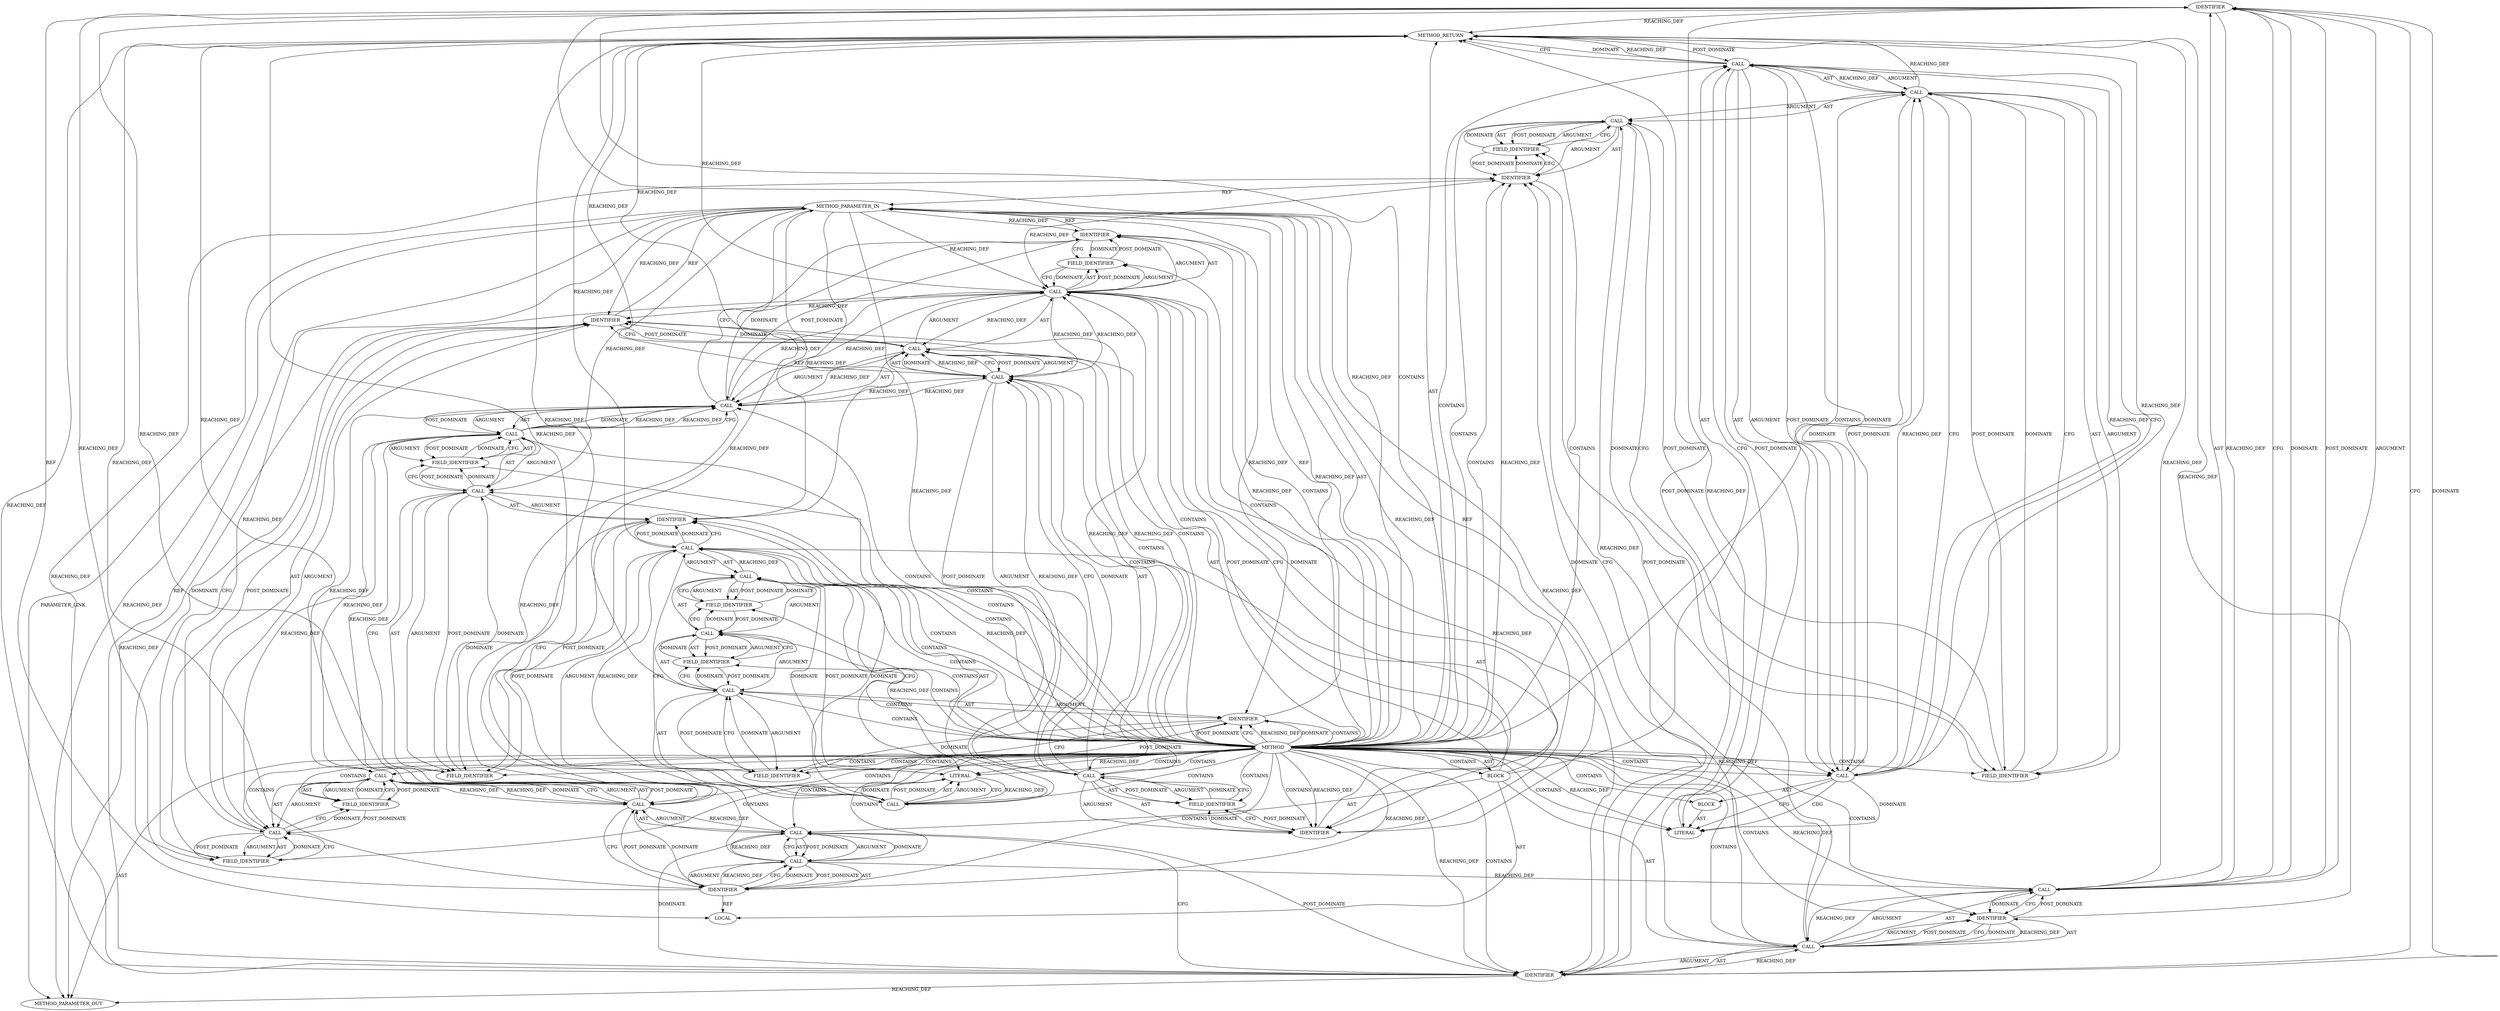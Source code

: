 digraph {
  9596 [label=IDENTIFIER ORDER=1 ARGUMENT_INDEX=1 CODE="bv" COLUMN_NUMBER=21 LINE_NUMBER=2969 TYPE_FULL_NAME="bio_vec" NAME="bv"]
  9557 [label=METHOD_PARAMETER_IN ORDER=1 CODE="struct ceph_connection *con" IS_VARIADIC=false COLUMN_NUMBER=24 LINE_NUMBER=2960 TYPE_FULL_NAME="ceph_connection*" EVALUATION_STRATEGY="BY_VALUE" INDEX=1 NAME="con"]
  9578 [label=IDENTIFIER ORDER=1 ARGUMENT_INDEX=1 CODE="con" COLUMN_NUMBER=49 LINE_NUMBER=2965 TYPE_FULL_NAME="ceph_connection*" NAME="con"]
  9591 [label=CALL ORDER=2 ARGUMENT_INDEX=2 CODE="&bv" COLUMN_NUMBER=35 METHOD_FULL_NAME="<operator>.addressOf" LINE_NUMBER=2968 TYPE_FULL_NAME="<empty>" DISPATCH_TYPE="STATIC_DISPATCH" SIGNATURE="" NAME="<operator>.addressOf"]
  9564 [label=IDENTIFIER ORDER=1 ARGUMENT_INDEX=1 CODE="con" COLUMN_NUMBER=2 LINE_NUMBER=2964 TYPE_FULL_NAME="ceph_connection*" NAME="con"]
  9584 [label=CALL ORDER=4 ARGUMENT_INDEX=-1 CODE="get_bvec_at(&con->v2.out_cursor, &bv)" COLUMN_NUMBER=2 METHOD_FULL_NAME="get_bvec_at" LINE_NUMBER=2968 TYPE_FULL_NAME="<empty>" DISPATCH_TYPE="STATIC_DISPATCH" SIGNATURE="" NAME="get_bvec_at"]
  9583 [label=FIELD_IDENTIFIER ORDER=2 ARGUMENT_INDEX=2 CODE="out_msg" COLUMN_NUMBER=16 LINE_NUMBER=2966 CANONICAL_NAME="out_msg"]
  9602 [label=FIELD_IDENTIFIER ORDER=2 ARGUMENT_INDEX=2 CODE="v2" COLUMN_NUMBER=2 LINE_NUMBER=2970 CANONICAL_NAME="v2"]
  9561 [label=CALL ORDER=1 ARGUMENT_INDEX=1 CODE="con->v2.out_epil.data_crc" COLUMN_NUMBER=2 METHOD_FULL_NAME="<operator>.fieldAccess" LINE_NUMBER=2964 TYPE_FULL_NAME="<empty>" DISPATCH_TYPE="STATIC_DISPATCH" SIGNATURE="" NAME="<operator>.fieldAccess"]
  9600 [label=CALL ORDER=1 ARGUMENT_INDEX=1 CODE="con->v2" COLUMN_NUMBER=2 METHOD_FULL_NAME="<operator>.indirectFieldAccess" LINE_NUMBER=2970 TYPE_FULL_NAME="<empty>" DISPATCH_TYPE="STATIC_DISPATCH" SIGNATURE="" NAME="<operator>.indirectFieldAccess"]
  9593 [label=CALL ORDER=5 ARGUMENT_INDEX=-1 CODE="set_out_bvec(con, &bv, true)" COLUMN_NUMBER=2 METHOD_FULL_NAME="set_out_bvec" LINE_NUMBER=2969 TYPE_FULL_NAME="<empty>" DISPATCH_TYPE="STATIC_DISPATCH" SIGNATURE="" NAME="set_out_bvec"]
  9590 [label=FIELD_IDENTIFIER ORDER=2 ARGUMENT_INDEX=2 CODE="out_cursor" COLUMN_NUMBER=15 LINE_NUMBER=2968 CANONICAL_NAME="out_cursor"]
  9592 [label=IDENTIFIER ORDER=1 ARGUMENT_INDEX=1 CODE="bv" COLUMN_NUMBER=36 LINE_NUMBER=2968 TYPE_FULL_NAME="bio_vec" NAME="bv"]
  9559 [label=LOCAL ORDER=1 CODE="struct bio_vec bv" COLUMN_NUMBER=17 LINE_NUMBER=2962 TYPE_FULL_NAME="bio_vec" NAME="bv"]
  9605 [label=BLOCK ORDER=1 ARGUMENT_INDEX=1 CODE="<empty>" TYPE_FULL_NAME="void"]
  9601 [label=IDENTIFIER ORDER=1 ARGUMENT_INDEX=1 CODE="con" COLUMN_NUMBER=2 LINE_NUMBER=2970 TYPE_FULL_NAME="ceph_connection*" NAME="con"]
  9577 [label=CALL ORDER=2 ARGUMENT_INDEX=2 CODE="con->out_msg" COLUMN_NUMBER=49 METHOD_FULL_NAME="<operator>.indirectFieldAccess" LINE_NUMBER=2965 TYPE_FULL_NAME="<empty>" DISPATCH_TYPE="STATIC_DISPATCH" SIGNATURE="" NAME="<operator>.indirectFieldAccess"]
  9571 [label=CALL ORDER=1 ARGUMENT_INDEX=1 CODE="&con->v2.out_cursor" COLUMN_NUMBER=28 METHOD_FULL_NAME="<operator>.addressOf" LINE_NUMBER=2965 TYPE_FULL_NAME="<empty>" DISPATCH_TYPE="STATIC_DISPATCH" SIGNATURE="" NAME="<operator>.addressOf"]
  9569 [label=LITERAL ORDER=1 ARGUMENT_INDEX=1 CODE="1" COLUMN_NUMBER=31 LINE_NUMBER=2964 TYPE_FULL_NAME="int"]
  9567 [label=FIELD_IDENTIFIER ORDER=2 ARGUMENT_INDEX=2 CODE="data_crc" COLUMN_NUMBER=2 LINE_NUMBER=2964 CANONICAL_NAME="data_crc"]
  9598 [label=CALL ORDER=6 ARGUMENT_INDEX=-1 CODE="con->v2.out_state = OUT_S_QUEUE_DATA_CONT" COLUMN_NUMBER=2 METHOD_FULL_NAME="<operator>.assignment" LINE_NUMBER=2970 TYPE_FULL_NAME="<empty>" DISPATCH_TYPE="STATIC_DISPATCH" SIGNATURE="" NAME="<operator>.assignment"]
  9576 [label=FIELD_IDENTIFIER ORDER=2 ARGUMENT_INDEX=2 CODE="out_cursor" COLUMN_NUMBER=29 LINE_NUMBER=2965 CANONICAL_NAME="out_cursor"]
  9606 [label=LITERAL ORDER=1 ARGUMENT_INDEX=1 CODE="2" COLUMN_NUMBER=22 LINE_NUMBER=2970 TYPE_FULL_NAME="int"]
  9563 [label=CALL ORDER=1 ARGUMENT_INDEX=1 CODE="con->v2" COLUMN_NUMBER=2 METHOD_FULL_NAME="<operator>.indirectFieldAccess" LINE_NUMBER=2964 TYPE_FULL_NAME="<empty>" DISPATCH_TYPE="STATIC_DISPATCH" SIGNATURE="" NAME="<operator>.indirectFieldAccess"]
  9575 [label=FIELD_IDENTIFIER ORDER=2 ARGUMENT_INDEX=2 CODE="v2" COLUMN_NUMBER=29 LINE_NUMBER=2965 CANONICAL_NAME="v2"]
  9580 [label=CALL ORDER=3 ARGUMENT_INDEX=3 CODE="data_len(con->out_msg)" COLUMN_NUMBER=7 METHOD_FULL_NAME="data_len" LINE_NUMBER=2966 TYPE_FULL_NAME="<empty>" DISPATCH_TYPE="STATIC_DISPATCH" SIGNATURE="" NAME="data_len"]
  9607 [label=METHOD_RETURN ORDER=3 CODE="RET" COLUMN_NUMBER=1 LINE_NUMBER=2960 TYPE_FULL_NAME="void" EVALUATION_STRATEGY="BY_VALUE"]
  9581 [label=CALL ORDER=1 ARGUMENT_INDEX=1 CODE="con->out_msg" COLUMN_NUMBER=16 METHOD_FULL_NAME="<operator>.indirectFieldAccess" LINE_NUMBER=2966 TYPE_FULL_NAME="<empty>" DISPATCH_TYPE="STATIC_DISPATCH" SIGNATURE="" NAME="<operator>.indirectFieldAccess"]
  9565 [label=FIELD_IDENTIFIER ORDER=2 ARGUMENT_INDEX=2 CODE="v2" COLUMN_NUMBER=2 LINE_NUMBER=2964 CANONICAL_NAME="v2"]
  9560 [label=CALL ORDER=2 ARGUMENT_INDEX=-1 CODE="con->v2.out_epil.data_crc = -1" COLUMN_NUMBER=2 METHOD_FULL_NAME="<operator>.assignment" LINE_NUMBER=2964 TYPE_FULL_NAME="<empty>" DISPATCH_TYPE="STATIC_DISPATCH" SIGNATURE="" NAME="<operator>.assignment"]
  9566 [label=FIELD_IDENTIFIER ORDER=2 ARGUMENT_INDEX=2 CODE="out_epil" COLUMN_NUMBER=2 LINE_NUMBER=2964 CANONICAL_NAME="out_epil"]
  9604 [label=CALL ORDER=2 ARGUMENT_INDEX=2 CODE="OUT_S_QUEUE_DATA_CONT" COLUMN_NUMBER=22 METHOD_FULL_NAME="messenger_v2.c:65:65:OUT_S_QUEUE_DATA_CONT:0" LINE_NUMBER=2970 TYPE_FULL_NAME="int" DISPATCH_TYPE="INLINED" SIGNATURE="" NAME="OUT_S_QUEUE_DATA_CONT"]
  9599 [label=CALL ORDER=1 ARGUMENT_INDEX=1 CODE="con->v2.out_state" COLUMN_NUMBER=2 METHOD_FULL_NAME="<operator>.fieldAccess" LINE_NUMBER=2970 TYPE_FULL_NAME="<empty>" DISPATCH_TYPE="STATIC_DISPATCH" SIGNATURE="" NAME="<operator>.fieldAccess"]
  9558 [label=BLOCK ORDER=2 ARGUMENT_INDEX=-1 CODE="{
	struct bio_vec bv;

	con->v2.out_epil.data_crc = -1;
	ceph_msg_data_cursor_init(&con->v2.out_cursor, con->out_msg,
				  data_len(con->out_msg));

	get_bvec_at(&con->v2.out_cursor, &bv);
	set_out_bvec(con, &bv, true);
	con->v2.out_state = OUT_S_QUEUE_DATA_CONT;
}" COLUMN_NUMBER=1 LINE_NUMBER=2961 TYPE_FULL_NAME="void"]
  9589 [label=FIELD_IDENTIFIER ORDER=2 ARGUMENT_INDEX=2 CODE="v2" COLUMN_NUMBER=15 LINE_NUMBER=2968 CANONICAL_NAME="v2"]
  9585 [label=CALL ORDER=1 ARGUMENT_INDEX=1 CODE="&con->v2.out_cursor" COLUMN_NUMBER=14 METHOD_FULL_NAME="<operator>.addressOf" LINE_NUMBER=2968 TYPE_FULL_NAME="<empty>" DISPATCH_TYPE="STATIC_DISPATCH" SIGNATURE="" NAME="<operator>.addressOf"]
  9587 [label=CALL ORDER=1 ARGUMENT_INDEX=1 CODE="con->v2" COLUMN_NUMBER=15 METHOD_FULL_NAME="<operator>.indirectFieldAccess" LINE_NUMBER=2968 TYPE_FULL_NAME="<empty>" DISPATCH_TYPE="STATIC_DISPATCH" SIGNATURE="" NAME="<operator>.indirectFieldAccess"]
  9572 [label=CALL ORDER=1 ARGUMENT_INDEX=1 CODE="con->v2.out_cursor" COLUMN_NUMBER=29 METHOD_FULL_NAME="<operator>.fieldAccess" LINE_NUMBER=2965 TYPE_FULL_NAME="<empty>" DISPATCH_TYPE="STATIC_DISPATCH" SIGNATURE="" NAME="<operator>.fieldAccess"]
  9573 [label=CALL ORDER=1 ARGUMENT_INDEX=1 CODE="con->v2" COLUMN_NUMBER=29 METHOD_FULL_NAME="<operator>.indirectFieldAccess" LINE_NUMBER=2965 TYPE_FULL_NAME="<empty>" DISPATCH_TYPE="STATIC_DISPATCH" SIGNATURE="" NAME="<operator>.indirectFieldAccess"]
  9594 [label=IDENTIFIER ORDER=1 ARGUMENT_INDEX=1 CODE="con" COLUMN_NUMBER=15 LINE_NUMBER=2969 TYPE_FULL_NAME="ceph_connection*" NAME="con"]
  9570 [label=CALL ORDER=3 ARGUMENT_INDEX=-1 CODE="ceph_msg_data_cursor_init(&con->v2.out_cursor, con->out_msg,
				  data_len(con->out_msg))" COLUMN_NUMBER=2 METHOD_FULL_NAME="ceph_msg_data_cursor_init" LINE_NUMBER=2965 TYPE_FULL_NAME="<empty>" DISPATCH_TYPE="STATIC_DISPATCH" SIGNATURE="" NAME="ceph_msg_data_cursor_init"]
  9579 [label=FIELD_IDENTIFIER ORDER=2 ARGUMENT_INDEX=2 CODE="out_msg" COLUMN_NUMBER=49 LINE_NUMBER=2965 CANONICAL_NAME="out_msg"]
  9586 [label=CALL ORDER=1 ARGUMENT_INDEX=1 CODE="con->v2.out_cursor" COLUMN_NUMBER=15 METHOD_FULL_NAME="<operator>.fieldAccess" LINE_NUMBER=2968 TYPE_FULL_NAME="<empty>" DISPATCH_TYPE="STATIC_DISPATCH" SIGNATURE="" NAME="<operator>.fieldAccess"]
  9595 [label=CALL ORDER=2 ARGUMENT_INDEX=2 CODE="&bv" COLUMN_NUMBER=20 METHOD_FULL_NAME="<operator>.addressOf" LINE_NUMBER=2969 TYPE_FULL_NAME="<empty>" DISPATCH_TYPE="STATIC_DISPATCH" SIGNATURE="" NAME="<operator>.addressOf"]
  9597 [label=IDENTIFIER ORDER=3 ARGUMENT_INDEX=3 CODE="true" COLUMN_NUMBER=25 LINE_NUMBER=2969 TYPE_FULL_NAME="ANY" NAME="true"]
  9568 [label=CALL ORDER=2 ARGUMENT_INDEX=2 CODE="-1" COLUMN_NUMBER=30 METHOD_FULL_NAME="<operator>.minus" LINE_NUMBER=2964 TYPE_FULL_NAME="<empty>" DISPATCH_TYPE="STATIC_DISPATCH" SIGNATURE="" NAME="<operator>.minus"]
  9582 [label=IDENTIFIER ORDER=1 ARGUMENT_INDEX=1 CODE="con" COLUMN_NUMBER=16 LINE_NUMBER=2966 TYPE_FULL_NAME="ceph_connection*" NAME="con"]
  9574 [label=IDENTIFIER ORDER=1 ARGUMENT_INDEX=1 CODE="con" COLUMN_NUMBER=29 LINE_NUMBER=2965 TYPE_FULL_NAME="ceph_connection*" NAME="con"]
  9562 [label=CALL ORDER=1 ARGUMENT_INDEX=1 CODE="con->v2.out_epil" COLUMN_NUMBER=2 METHOD_FULL_NAME="<operator>.fieldAccess" LINE_NUMBER=2964 TYPE_FULL_NAME="<empty>" DISPATCH_TYPE="STATIC_DISPATCH" SIGNATURE="" NAME="<operator>.fieldAccess"]
  9556 [label=METHOD COLUMN_NUMBER=1 LINE_NUMBER=2960 COLUMN_NUMBER_END=21 IS_EXTERNAL=false SIGNATURE="void queue_data (ceph_connection*)" NAME="queue_data" AST_PARENT_TYPE="TYPE_DECL" AST_PARENT_FULL_NAME="messenger_v2.c:<global>" ORDER=113 CODE="static void queue_data(struct ceph_connection *con)
{
	struct bio_vec bv;

	con->v2.out_epil.data_crc = -1;
	ceph_msg_data_cursor_init(&con->v2.out_cursor, con->out_msg,
				  data_len(con->out_msg));

	get_bvec_at(&con->v2.out_cursor, &bv);
	set_out_bvec(con, &bv, true);
	con->v2.out_state = OUT_S_QUEUE_DATA_CONT;
}" FULL_NAME="queue_data" LINE_NUMBER_END=2970 FILENAME="messenger_v2.c"]
  9603 [label=FIELD_IDENTIFIER ORDER=2 ARGUMENT_INDEX=2 CODE="out_state" COLUMN_NUMBER=2 LINE_NUMBER=2970 CANONICAL_NAME="out_state"]
  13287 [label=METHOD_PARAMETER_OUT ORDER=1 CODE="struct ceph_connection *con" IS_VARIADIC=false COLUMN_NUMBER=24 LINE_NUMBER=2960 TYPE_FULL_NAME="ceph_connection*" EVALUATION_STRATEGY="BY_VALUE" INDEX=1 NAME="con"]
  9588 [label=IDENTIFIER ORDER=1 ARGUMENT_INDEX=1 CODE="con" COLUMN_NUMBER=15 LINE_NUMBER=2968 TYPE_FULL_NAME="ceph_connection*" NAME="con"]
  9587 -> 9588 [label=ARGUMENT ]
  9593 -> 9595 [label=ARGUMENT ]
  9580 -> 9570 [label=DOMINATE ]
  9585 -> 9607 [label=REACHING_DEF VARIABLE="&con->v2.out_cursor"]
  9568 -> 9560 [label=REACHING_DEF VARIABLE="-1"]
  9596 -> 9595 [label=REACHING_DEF VARIABLE="bv"]
  9556 -> 9596 [label=REACHING_DEF VARIABLE=""]
  9592 -> 9591 [label=REACHING_DEF VARIABLE="bv"]
  9596 -> 9607 [label=REACHING_DEF VARIABLE="bv"]
  9556 -> 9587 [label=CONTAINS ]
  9585 -> 9584 [label=REACHING_DEF VARIABLE="&con->v2.out_cursor"]
  9556 -> 13287 [label=AST ]
  9563 -> 9564 [label=AST ]
  9581 -> 9580 [label=REACHING_DEF VARIABLE="con->out_msg"]
  9563 -> 9564 [label=ARGUMENT ]
  9594 -> 13287 [label=REACHING_DEF VARIABLE="con"]
  9593 -> 9594 [label=ARGUMENT ]
  9600 -> 9602 [label=AST ]
  9574 -> 9575 [label=CFG ]
  9596 -> 9595 [label=CFG ]
  9604 -> 9598 [label=DOMINATE ]
  9593 -> 9597 [label=AST ]
  9590 -> 9586 [label=DOMINATE ]
  9603 -> 9599 [label=DOMINATE ]
  9556 -> 9586 [label=CONTAINS ]
  9599 -> 9603 [label=AST ]
  9577 -> 13287 [label=REACHING_DEF VARIABLE="con->out_msg"]
  9600 -> 9602 [label=POST_DOMINATE ]
  9580 -> 9570 [label=REACHING_DEF VARIABLE="data_len(con->out_msg)"]
  9602 -> 9600 [label=CFG ]
  9585 -> 9586 [label=ARGUMENT ]
  9556 -> 9604 [label=REACHING_DEF VARIABLE=""]
  9562 -> 9567 [label=CFG ]
  9583 -> 9581 [label=DOMINATE ]
  9595 -> 9596 [label=POST_DOMINATE ]
  9588 -> 9570 [label=POST_DOMINATE ]
  9568 -> 9569 [label=POST_DOMINATE ]
  9557 -> 9587 [label=REACHING_DEF VARIABLE="con"]
  9591 -> 9596 [label=REACHING_DEF VARIABLE="&bv"]
  9562 -> 9566 [label=ARGUMENT ]
  9561 -> 9562 [label=ARGUMENT ]
  9573 -> 9576 [label=DOMINATE ]
  9570 -> 9571 [label=ARGUMENT ]
  9598 -> 9604 [label=AST ]
  9596 -> 9594 [label=POST_DOMINATE ]
  9556 -> 9564 [label=CFG ]
  9568 -> 9569 [label=AST ]
  9591 -> 9595 [label=REACHING_DEF VARIABLE="&bv"]
  9584 -> 9591 [label=AST ]
  9584 -> 9594 [label=DOMINATE ]
  9599 -> 9603 [label=ARGUMENT ]
  9592 -> 9559 [label=REF ]
  9572 -> 9587 [label=REACHING_DEF VARIABLE="con->v2.out_cursor"]
  9556 -> 9585 [label=CONTAINS ]
  9600 -> 9601 [label=ARGUMENT ]
  9576 -> 9572 [label=DOMINATE ]
  9569 -> 9568 [label=CFG ]
  9564 -> 9565 [label=DOMINATE ]
  9594 -> 9593 [label=REACHING_DEF VARIABLE="con"]
  9598 -> 9604 [label=ARGUMENT ]
  9581 -> 9580 [label=CFG ]
  9571 -> 9577 [label=REACHING_DEF VARIABLE="&con->v2.out_cursor"]
  9556 -> 9572 [label=CONTAINS ]
  9582 -> 9557 [label=REF ]
  9558 -> 9598 [label=AST ]
  9592 -> 9607 [label=REACHING_DEF VARIABLE="bv"]
  9556 -> 9601 [label=CONTAINS ]
  9575 -> 9573 [label=DOMINATE ]
  9556 -> 9560 [label=CONTAINS ]
  9589 -> 9587 [label=DOMINATE ]
  9563 -> 9566 [label=CFG ]
  9556 -> 9557 [label=AST ]
  9563 -> 9565 [label=ARGUMENT ]
  9556 -> 9563 [label=CONTAINS ]
  9599 -> 9603 [label=POST_DOMINATE ]
  9580 -> 9571 [label=REACHING_DEF VARIABLE="data_len(con->out_msg)"]
  9564 -> 9565 [label=CFG ]
  9576 -> 9573 [label=POST_DOMINATE ]
  9570 -> 9571 [label=AST ]
  9577 -> 9570 [label=REACHING_DEF VARIABLE="con->out_msg"]
  9598 -> 9599 [label=ARGUMENT ]
  9556 -> 9578 [label=REACHING_DEF VARIABLE=""]
  9591 -> 9584 [label=DOMINATE ]
  9558 -> 9570 [label=AST ]
  9556 -> 9561 [label=CONTAINS ]
  9561 -> 9567 [label=ARGUMENT ]
  9556 -> 9578 [label=CONTAINS ]
  9556 -> 9570 [label=CONTAINS ]
  9577 -> 9594 [label=REACHING_DEF VARIABLE="con->out_msg"]
  9589 -> 9588 [label=POST_DOMINATE ]
  9593 -> 9607 [label=REACHING_DEF VARIABLE="set_out_bvec(con, &bv, true)"]
  9570 -> 9588 [label=DOMINATE ]
  9556 -> 9577 [label=CONTAINS ]
  9556 -> 9579 [label=CONTAINS ]
  9556 -> 9589 [label=CONTAINS ]
  9572 -> 9571 [label=DOMINATE ]
  9580 -> 9570 [label=CFG ]
  9575 -> 9573 [label=CFG ]
  9564 -> 9556 [label=POST_DOMINATE ]
  9572 -> 9571 [label=REACHING_DEF VARIABLE="con->v2.out_cursor"]
  9572 -> 9571 [label=REACHING_DEF VARIABLE="con->v2.out_cursor"]
  9556 -> 9558 [label=CONTAINS ]
  9586 -> 9587 [label=AST ]
  9565 -> 9564 [label=POST_DOMINATE ]
  9577 -> 9607 [label=REACHING_DEF VARIABLE="con->out_msg"]
  9582 -> 9577 [label=POST_DOMINATE ]
  9561 -> 9560 [label=REACHING_DEF VARIABLE="con->v2.out_epil.data_crc"]
  9577 -> 9582 [label=CFG ]
  9574 -> 9560 [label=POST_DOMINATE ]
  9567 -> 9562 [label=POST_DOMINATE ]
  9562 -> 9563 [label=AST ]
  9566 -> 9563 [label=POST_DOMINATE ]
  9601 -> 9602 [label=DOMINATE ]
  9561 -> 9569 [label=CFG ]
  9579 -> 9577 [label=DOMINATE ]
  9557 -> 9573 [label=REACHING_DEF VARIABLE="con"]
  9588 -> 9589 [label=CFG ]
  9599 -> 9604 [label=DOMINATE ]
  9587 -> 9589 [label=POST_DOMINATE ]
  9556 -> 9588 [label=REACHING_DEF VARIABLE=""]
  9590 -> 9586 [label=CFG ]
  9566 -> 9562 [label=CFG ]
  9556 -> 9566 [label=CONTAINS ]
  9570 -> 9577 [label=AST ]
  9594 -> 9607 [label=REACHING_DEF VARIABLE="con"]
  9601 -> 9557 [label=REF ]
  9556 -> 9591 [label=CONTAINS ]
  9598 -> 9599 [label=AST ]
  9593 -> 9597 [label=ARGUMENT ]
  9558 -> 9593 [label=AST ]
  9581 -> 9582 [label=ARGUMENT ]
  9561 -> 9569 [label=DOMINATE ]
  9556 -> 9596 [label=CONTAINS ]
  9571 -> 9572 [label=POST_DOMINATE ]
  9587 -> 9590 [label=CFG ]
  9582 -> 9583 [label=DOMINATE ]
  9604 -> 9598 [label=REACHING_DEF VARIABLE="OUT_S_QUEUE_DATA_CONT"]
  9556 -> 9557 [label=REACHING_DEF VARIABLE=""]
  9597 -> 9607 [label=REACHING_DEF VARIABLE="true"]
  9577 -> 9579 [label=AST ]
  9604 -> 9598 [label=CFG ]
  9556 -> 9569 [label=CONTAINS ]
  9593 -> 9597 [label=POST_DOMINATE ]
  9572 -> 9573 [label=AST ]
  9571 -> 9585 [label=REACHING_DEF VARIABLE="&con->v2.out_cursor"]
  9557 -> 9574 [label=REACHING_DEF VARIABLE="con"]
  9560 -> 9574 [label=DOMINATE ]
  9556 -> 9588 [label=CONTAINS ]
  9584 -> 9607 [label=REACHING_DEF VARIABLE="get_bvec_at(&con->v2.out_cursor, &bv)"]
  9570 -> 9588 [label=CFG ]
  9558 -> 9559 [label=AST ]
  9556 -> 9606 [label=CONTAINS ]
  9587 -> 9590 [label=DOMINATE ]
  9556 -> 9562 [label=CONTAINS ]
  9556 -> 9607 [label=AST ]
  9556 -> 9580 [label=CONTAINS ]
  9580 -> 9607 [label=REACHING_DEF VARIABLE="data_len(con->out_msg)"]
  9556 -> 9603 [label=CONTAINS ]
  9587 -> 9588 [label=AST ]
  9556 -> 9590 [label=CONTAINS ]
  9601 -> 9593 [label=POST_DOMINATE ]
  9565 -> 9563 [label=CFG ]
  9592 -> 9591 [label=CFG ]
  9556 -> 9582 [label=CONTAINS ]
  9557 -> 9581 [label=REACHING_DEF VARIABLE="con"]
  9568 -> 9607 [label=REACHING_DEF VARIABLE="-1"]
  9557 -> 9564 [label=REACHING_DEF VARIABLE="con"]
  9600 -> 9602 [label=ARGUMENT ]
  9557 -> 9578 [label=REACHING_DEF VARIABLE="con"]
  9600 -> 9603 [label=DOMINATE ]
  9560 -> 9561 [label=AST ]
  9557 -> 9594 [label=REACHING_DEF VARIABLE="con"]
  9598 -> 9604 [label=POST_DOMINATE ]
  9581 -> 9583 [label=AST ]
  9556 -> 9600 [label=CONTAINS ]
  9604 -> 9605 [label=AST ]
  9584 -> 9594 [label=CFG ]
  9597 -> 9593 [label=REACHING_DEF VARIABLE="true"]
  9556 -> 9565 [label=CONTAINS ]
  9586 -> 9590 [label=POST_DOMINATE ]
  9583 -> 9581 [label=CFG ]
  9562 -> 9563 [label=ARGUMENT ]
  9561 -> 9567 [label=AST ]
  9595 -> 9597 [label=DOMINATE ]
  9604 -> 9599 [label=POST_DOMINATE ]
  9594 -> 9584 [label=POST_DOMINATE ]
  9587 -> 9589 [label=ARGUMENT ]
  9563 -> 9565 [label=AST ]
  9582 -> 9583 [label=CFG ]
  9570 -> 9580 [label=POST_DOMINATE ]
  9571 -> 9578 [label=CFG ]
  9588 -> 9589 [label=DOMINATE ]
  9557 -> 9588 [label=REACHING_DEF VARIABLE="con"]
  9556 -> 9564 [label=REACHING_DEF VARIABLE=""]
  9556 -> 9599 [label=CONTAINS ]
  9556 -> 9576 [label=CONTAINS ]
  9604 -> 9607 [label=REACHING_DEF VARIABLE="OUT_S_QUEUE_DATA_CONT"]
  9571 -> 9572 [label=ARGUMENT ]
  9604 -> 9606 [label=CFG ]
  9597 -> 9595 [label=POST_DOMINATE ]
  9604 -> 9606 [label=CDG ]
  9569 -> 9568 [label=REACHING_DEF VARIABLE="1"]
  9591 -> 9584 [label=REACHING_DEF VARIABLE="&bv"]
  9581 -> 9577 [label=REACHING_DEF VARIABLE="con->out_msg"]
  9561 -> 9567 [label=POST_DOMINATE ]
  9591 -> 9592 [label=POST_DOMINATE ]
  9573 -> 9575 [label=AST ]
  9565 -> 9563 [label=DOMINATE ]
  9573 -> 9575 [label=ARGUMENT ]
  9560 -> 9607 [label=REACHING_DEF VARIABLE="con->v2.out_epil.data_crc = -1"]
  9560 -> 9568 [label=AST ]
  9595 -> 9597 [label=CFG ]
  9598 -> 9606 [label=POST_DOMINATE ]
  9557 -> 9582 [label=REACHING_DEF VARIABLE="con"]
  9599 -> 9598 [label=REACHING_DEF VARIABLE="con->v2.out_state"]
  9593 -> 9601 [label=DOMINATE ]
  9594 -> 9557 [label=REF ]
  9577 -> 9578 [label=ARGUMENT ]
  9598 -> 9607 [label=CFG ]
  9586 -> 9585 [label=CFG ]
  9604 -> 9606 [label=DOMINATE ]
  9607 -> 9598 [label=POST_DOMINATE ]
  9563 -> 9565 [label=POST_DOMINATE ]
  9599 -> 9604 [label=CFG ]
  9584 -> 9585 [label=AST ]
  9556 -> 9595 [label=CONTAINS ]
  9573 -> 9574 [label=AST ]
  9600 -> 9601 [label=AST ]
  9599 -> 9600 [label=ARGUMENT ]
  9577 -> 9588 [label=REACHING_DEF VARIABLE="con->out_msg"]
  9598 -> 9607 [label=DOMINATE ]
  9588 -> 9557 [label=REF ]
  9556 -> 9594 [label=REACHING_DEF VARIABLE=""]
  9556 -> 9598 [label=CONTAINS ]
  9594 -> 9601 [label=REACHING_DEF VARIABLE="con"]
  9556 -> 9606 [label=REACHING_DEF VARIABLE=""]
  9556 -> 9558 [label=AST ]
  9584 -> 9585 [label=ARGUMENT ]
  9560 -> 9561 [label=ARGUMENT ]
  9578 -> 9579 [label=CFG ]
  9562 -> 9566 [label=AST ]
  9589 -> 9587 [label=CFG ]
  9586 -> 9585 [label=REACHING_DEF VARIABLE="con->v2.out_cursor"]
  9586 -> 9585 [label=REACHING_DEF VARIABLE="con->v2.out_cursor"]
  9560 -> 9568 [label=POST_DOMINATE ]
  9571 -> 9586 [label=REACHING_DEF VARIABLE="&con->v2.out_cursor"]
  9569 -> 9561 [label=POST_DOMINATE ]
  9580 -> 9581 [label=AST ]
  9556 -> 9601 [label=REACHING_DEF VARIABLE=""]
  9556 -> 9583 [label=CONTAINS ]
  9593 -> 9601 [label=CFG ]
  9572 -> 9576 [label=AST ]
  9556 -> 9568 [label=CONTAINS ]
  9578 -> 9557 [label=REF ]
  9600 -> 9603 [label=CFG ]
  9571 -> 9570 [label=REACHING_DEF VARIABLE="&con->v2.out_cursor"]
  9598 -> 9607 [label=REACHING_DEF VARIABLE="con->v2.out_state = OUT_S_QUEUE_DATA_CONT"]
  9592 -> 9596 [label=REACHING_DEF VARIABLE="bv"]
  9581 -> 9583 [label=POST_DOMINATE ]
  9556 -> 9574 [label=CONTAINS ]
  9574 -> 9557 [label=REF ]
  9562 -> 9566 [label=POST_DOMINATE ]
  9556 -> 9605 [label=CONTAINS ]
  9584 -> 9591 [label=ARGUMENT ]
  9602 -> 9600 [label=DOMINATE ]
  9560 -> 9568 [label=ARGUMENT ]
  9586 -> 9587 [label=ARGUMENT ]
  9556 -> 9571 [label=CONTAINS ]
  9557 -> 13287 [label=PARAMETER_LINK ]
  9584 -> 9591 [label=POST_DOMINATE ]
  9556 -> 9564 [label=DOMINATE ]
  9556 -> 9593 [label=CONTAINS ]
  9557 -> 9563 [label=REACHING_DEF VARIABLE="con"]
  9557 -> 13287 [label=REACHING_DEF VARIABLE="con"]
  9596 -> 9595 [label=DOMINATE ]
  9573 -> 9575 [label=POST_DOMINATE ]
  9577 -> 9571 [label=REACHING_DEF VARIABLE="con->out_msg"]
  9605 -> 9606 [label=AST ]
  9578 -> 9579 [label=DOMINATE ]
  9579 -> 9577 [label=CFG ]
  9581 -> 9580 [label=DOMINATE ]
  9572 -> 9576 [label=ARGUMENT ]
  9556 -> 9592 [label=CONTAINS ]
  9558 -> 9584 [label=AST ]
  9585 -> 9592 [label=CFG ]
  9578 -> 9571 [label=POST_DOMINATE ]
  9572 -> 9576 [label=POST_DOMINATE ]
  9586 -> 9590 [label=AST ]
  9581 -> 9583 [label=ARGUMENT ]
  9556 -> 9574 [label=REACHING_DEF VARIABLE=""]
  9580 -> 9581 [label=POST_DOMINATE ]
  9562 -> 9567 [label=DOMINATE ]
  9558 -> 9560 [label=AST ]
  9556 -> 9592 [label=REACHING_DEF VARIABLE=""]
  9580 -> 9581 [label=ARGUMENT ]
  9603 -> 9599 [label=CFG ]
  9572 -> 9573 [label=ARGUMENT ]
  9556 -> 9569 [label=REACHING_DEF VARIABLE=""]
  9573 -> 9576 [label=CFG ]
  9580 -> 9577 [label=REACHING_DEF VARIABLE="data_len(con->out_msg)"]
  9604 -> 9599 [label=REACHING_DEF VARIABLE="OUT_S_QUEUE_DATA_CONT"]
  9587 -> 9589 [label=AST ]
  9561 -> 9562 [label=AST ]
  9572 -> 9571 [label=CFG ]
  9599 -> 9607 [label=REACHING_DEF VARIABLE="con->v2.out_state"]
  9590 -> 9587 [label=POST_DOMINATE ]
  9585 -> 9586 [label=AST ]
  9567 -> 9561 [label=DOMINATE ]
  9568 -> 9561 [label=REACHING_DEF VARIABLE="-1"]
  9570 -> 9607 [label=REACHING_DEF VARIABLE="ceph_msg_data_cursor_init(&con->v2.out_cursor, con->out_msg,
				  data_len(con->out_msg))"]
  9597 -> 9593 [label=CFG ]
  9568 -> 9560 [label=CFG ]
  9579 -> 9578 [label=POST_DOMINATE ]
  9575 -> 9574 [label=POST_DOMINATE ]
  9591 -> 9592 [label=AST ]
  9556 -> 9604 [label=CONTAINS ]
  9572 -> 9585 [label=REACHING_DEF VARIABLE="con->v2.out_cursor"]
  9577 -> 9580 [label=REACHING_DEF VARIABLE="con->out_msg"]
  9603 -> 9600 [label=POST_DOMINATE ]
  9599 -> 9600 [label=AST ]
  9556 -> 9582 [label=REACHING_DEF VARIABLE=""]
  9557 -> 9577 [label=REACHING_DEF VARIABLE="con"]
  9556 -> 9575 [label=CONTAINS ]
  9593 -> 9595 [label=AST ]
  9573 -> 9574 [label=ARGUMENT ]
  9583 -> 9582 [label=POST_DOMINATE ]
  9591 -> 9592 [label=ARGUMENT ]
  9585 -> 9586 [label=POST_DOMINATE ]
  9571 -> 9578 [label=DOMINATE ]
  9585 -> 9592 [label=DOMINATE ]
  9577 -> 9579 [label=POST_DOMINATE ]
  9563 -> 9566 [label=DOMINATE ]
  9597 -> 9593 [label=DOMINATE ]
  9577 -> 9579 [label=ARGUMENT ]
  9581 -> 9582 [label=AST ]
  9556 -> 9564 [label=CONTAINS ]
  9556 -> 9581 [label=CONTAINS ]
  9596 -> 9559 [label=REF ]
  9556 -> 9602 [label=CONTAINS ]
  9595 -> 9593 [label=REACHING_DEF VARIABLE="&bv"]
  9591 -> 9584 [label=CFG ]
  9556 -> 9597 [label=CONTAINS ]
  9594 -> 9600 [label=REACHING_DEF VARIABLE="con"]
  9601 -> 9602 [label=CFG ]
  9568 -> 9569 [label=ARGUMENT ]
  9570 -> 9580 [label=AST ]
  9594 -> 9596 [label=CFG ]
  9586 -> 9590 [label=ARGUMENT ]
  9572 -> 9586 [label=REACHING_DEF VARIABLE="con->v2.out_cursor"]
  9595 -> 9607 [label=REACHING_DEF VARIABLE="&bv"]
  9602 -> 9601 [label=POST_DOMINATE ]
  9556 -> 9594 [label=CONTAINS ]
  9556 -> 9567 [label=CONTAINS ]
  9566 -> 9562 [label=DOMINATE ]
  9569 -> 9568 [label=DOMINATE ]
  9594 -> 9596 [label=DOMINATE ]
  9570 -> 9580 [label=ARGUMENT ]
  9576 -> 9572 [label=CFG ]
  9556 -> 9573 [label=CONTAINS ]
  9577 -> 9601 [label=REACHING_DEF VARIABLE="con->out_msg"]
  9567 -> 9561 [label=CFG ]
  9568 -> 9560 [label=DOMINATE ]
  9586 -> 9585 [label=DOMINATE ]
  9593 -> 9594 [label=AST ]
  9571 -> 9580 [label=REACHING_DEF VARIABLE="&con->v2.out_cursor"]
  9574 -> 9575 [label=DOMINATE ]
  9592 -> 9585 [label=POST_DOMINATE ]
  9592 -> 9591 [label=DOMINATE ]
  9571 -> 9572 [label=AST ]
  9564 -> 9557 [label=REF ]
  9606 -> 9598 [label=CFG ]
  9577 -> 9582 [label=DOMINATE ]
  9577 -> 9578 [label=AST ]
  9595 -> 9596 [label=ARGUMENT ]
  9560 -> 9574 [label=CFG ]
  9595 -> 9596 [label=AST ]
  9556 -> 9584 [label=CONTAINS ]
  9570 -> 9577 [label=ARGUMENT ]
  9556 -> 9597 [label=REACHING_DEF VARIABLE=""]
}
